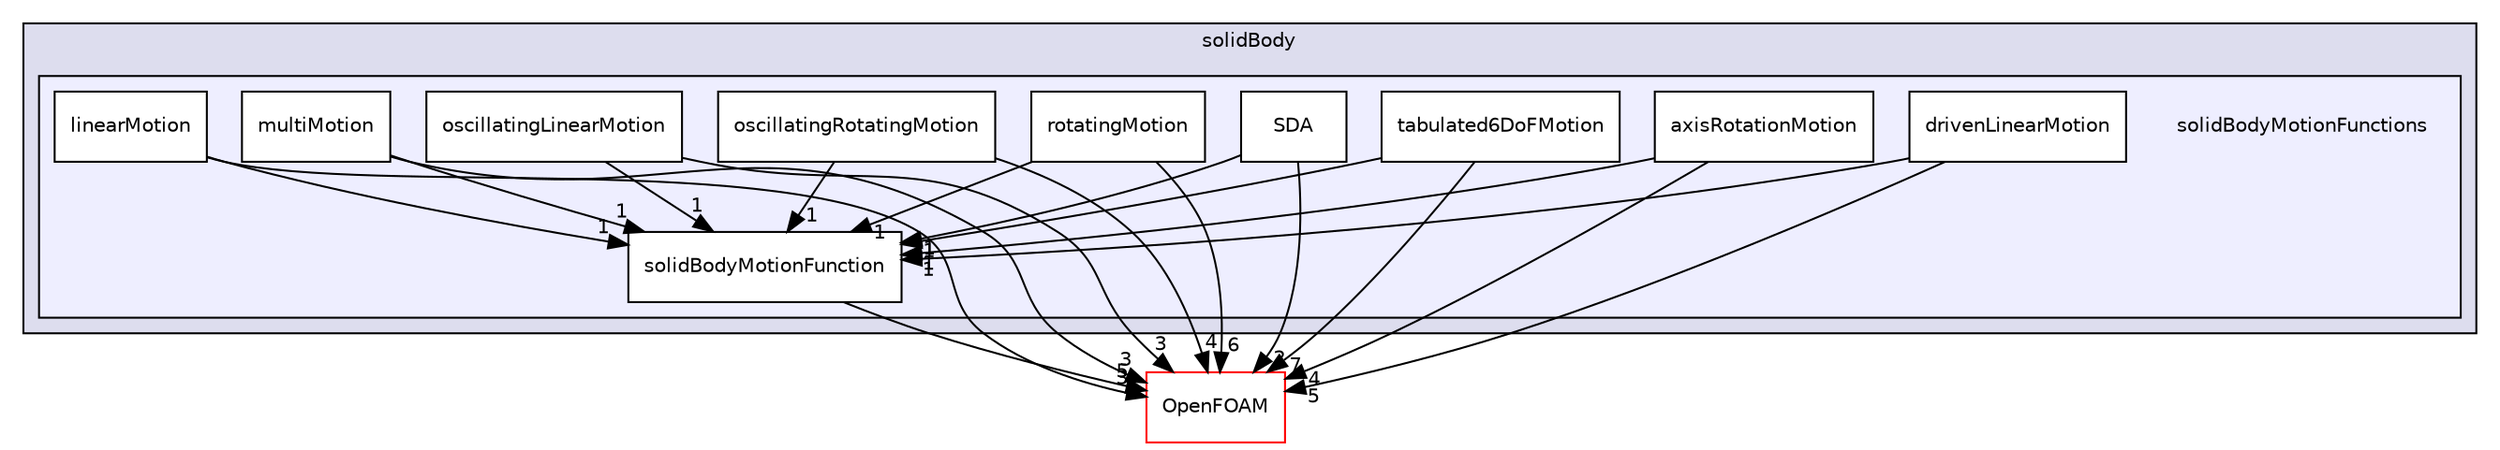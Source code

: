 digraph "src/dynamicMesh/motionSolvers/displacement/solidBody/solidBodyMotionFunctions" {
  bgcolor=transparent;
  compound=true
  node [ fontsize="10", fontname="Helvetica"];
  edge [ labelfontsize="10", labelfontname="Helvetica"];
  subgraph clusterdir_cc7685f7f9f2ad928de6799da701a0fd {
    graph [ bgcolor="#ddddee", pencolor="black", label="solidBody" fontname="Helvetica", fontsize="10", URL="dir_cc7685f7f9f2ad928de6799da701a0fd.html"]
  subgraph clusterdir_17918cf578b0e3a881db7ca0eb350e2a {
    graph [ bgcolor="#eeeeff", pencolor="black", label="" URL="dir_17918cf578b0e3a881db7ca0eb350e2a.html"];
    dir_17918cf578b0e3a881db7ca0eb350e2a [shape=plaintext label="solidBodyMotionFunctions"];
    dir_0ba265da3d4d0266be6aeac98a7098ad [shape=box label="axisRotationMotion" color="black" fillcolor="white" style="filled" URL="dir_0ba265da3d4d0266be6aeac98a7098ad.html"];
    dir_991374ec6c35073b058912c5a840d0cf [shape=box label="drivenLinearMotion" color="black" fillcolor="white" style="filled" URL="dir_991374ec6c35073b058912c5a840d0cf.html"];
    dir_9ed3bce31811d079e51cb52c996607a1 [shape=box label="linearMotion" color="black" fillcolor="white" style="filled" URL="dir_9ed3bce31811d079e51cb52c996607a1.html"];
    dir_6877870331abdd7eafe06c6796c50256 [shape=box label="multiMotion" color="black" fillcolor="white" style="filled" URL="dir_6877870331abdd7eafe06c6796c50256.html"];
    dir_5ccf03134888bfe22156160ea78561b6 [shape=box label="oscillatingLinearMotion" color="black" fillcolor="white" style="filled" URL="dir_5ccf03134888bfe22156160ea78561b6.html"];
    dir_19bc3985ba3ba4070ad11ccb8fe9fcd8 [shape=box label="oscillatingRotatingMotion" color="black" fillcolor="white" style="filled" URL="dir_19bc3985ba3ba4070ad11ccb8fe9fcd8.html"];
    dir_79971c8bf0078ac0e1d7f62ff3aeb5af [shape=box label="rotatingMotion" color="black" fillcolor="white" style="filled" URL="dir_79971c8bf0078ac0e1d7f62ff3aeb5af.html"];
    dir_79e8b44c88fdadb40afe8a5f51ee6b5b [shape=box label="SDA" color="black" fillcolor="white" style="filled" URL="dir_79e8b44c88fdadb40afe8a5f51ee6b5b.html"];
    dir_70d60a22e37084e58575aa2cdaed0808 [shape=box label="solidBodyMotionFunction" color="black" fillcolor="white" style="filled" URL="dir_70d60a22e37084e58575aa2cdaed0808.html"];
    dir_181c594a29ce0b0ad69b46e29642bd23 [shape=box label="tabulated6DoFMotion" color="black" fillcolor="white" style="filled" URL="dir_181c594a29ce0b0ad69b46e29642bd23.html"];
  }
  }
  dir_c5473ff19b20e6ec4dfe5c310b3778a8 [shape=box label="OpenFOAM" color="red" URL="dir_c5473ff19b20e6ec4dfe5c310b3778a8.html"];
  dir_79971c8bf0078ac0e1d7f62ff3aeb5af->dir_70d60a22e37084e58575aa2cdaed0808 [headlabel="1", labeldistance=1.5 headhref="dir_000641_000643.html"];
  dir_79971c8bf0078ac0e1d7f62ff3aeb5af->dir_c5473ff19b20e6ec4dfe5c310b3778a8 [headlabel="6", labeldistance=1.5 headhref="dir_000641_002151.html"];
  dir_70d60a22e37084e58575aa2cdaed0808->dir_c5473ff19b20e6ec4dfe5c310b3778a8 [headlabel="5", labeldistance=1.5 headhref="dir_000643_002151.html"];
  dir_6877870331abdd7eafe06c6796c50256->dir_70d60a22e37084e58575aa2cdaed0808 [headlabel="1", labeldistance=1.5 headhref="dir_000638_000643.html"];
  dir_6877870331abdd7eafe06c6796c50256->dir_c5473ff19b20e6ec4dfe5c310b3778a8 [headlabel="3", labeldistance=1.5 headhref="dir_000638_002151.html"];
  dir_9ed3bce31811d079e51cb52c996607a1->dir_70d60a22e37084e58575aa2cdaed0808 [headlabel="1", labeldistance=1.5 headhref="dir_000637_000643.html"];
  dir_9ed3bce31811d079e51cb52c996607a1->dir_c5473ff19b20e6ec4dfe5c310b3778a8 [headlabel="3", labeldistance=1.5 headhref="dir_000637_002151.html"];
  dir_991374ec6c35073b058912c5a840d0cf->dir_70d60a22e37084e58575aa2cdaed0808 [headlabel="1", labeldistance=1.5 headhref="dir_000636_000643.html"];
  dir_991374ec6c35073b058912c5a840d0cf->dir_c5473ff19b20e6ec4dfe5c310b3778a8 [headlabel="5", labeldistance=1.5 headhref="dir_000636_002151.html"];
  dir_5ccf03134888bfe22156160ea78561b6->dir_70d60a22e37084e58575aa2cdaed0808 [headlabel="1", labeldistance=1.5 headhref="dir_000639_000643.html"];
  dir_5ccf03134888bfe22156160ea78561b6->dir_c5473ff19b20e6ec4dfe5c310b3778a8 [headlabel="3", labeldistance=1.5 headhref="dir_000639_002151.html"];
  dir_19bc3985ba3ba4070ad11ccb8fe9fcd8->dir_70d60a22e37084e58575aa2cdaed0808 [headlabel="1", labeldistance=1.5 headhref="dir_000640_000643.html"];
  dir_19bc3985ba3ba4070ad11ccb8fe9fcd8->dir_c5473ff19b20e6ec4dfe5c310b3778a8 [headlabel="4", labeldistance=1.5 headhref="dir_000640_002151.html"];
  dir_0ba265da3d4d0266be6aeac98a7098ad->dir_70d60a22e37084e58575aa2cdaed0808 [headlabel="1", labeldistance=1.5 headhref="dir_000635_000643.html"];
  dir_0ba265da3d4d0266be6aeac98a7098ad->dir_c5473ff19b20e6ec4dfe5c310b3778a8 [headlabel="4", labeldistance=1.5 headhref="dir_000635_002151.html"];
  dir_181c594a29ce0b0ad69b46e29642bd23->dir_70d60a22e37084e58575aa2cdaed0808 [headlabel="1", labeldistance=1.5 headhref="dir_000644_000643.html"];
  dir_181c594a29ce0b0ad69b46e29642bd23->dir_c5473ff19b20e6ec4dfe5c310b3778a8 [headlabel="7", labeldistance=1.5 headhref="dir_000644_002151.html"];
  dir_79e8b44c88fdadb40afe8a5f51ee6b5b->dir_70d60a22e37084e58575aa2cdaed0808 [headlabel="1", labeldistance=1.5 headhref="dir_000642_000643.html"];
  dir_79e8b44c88fdadb40afe8a5f51ee6b5b->dir_c5473ff19b20e6ec4dfe5c310b3778a8 [headlabel="2", labeldistance=1.5 headhref="dir_000642_002151.html"];
}
